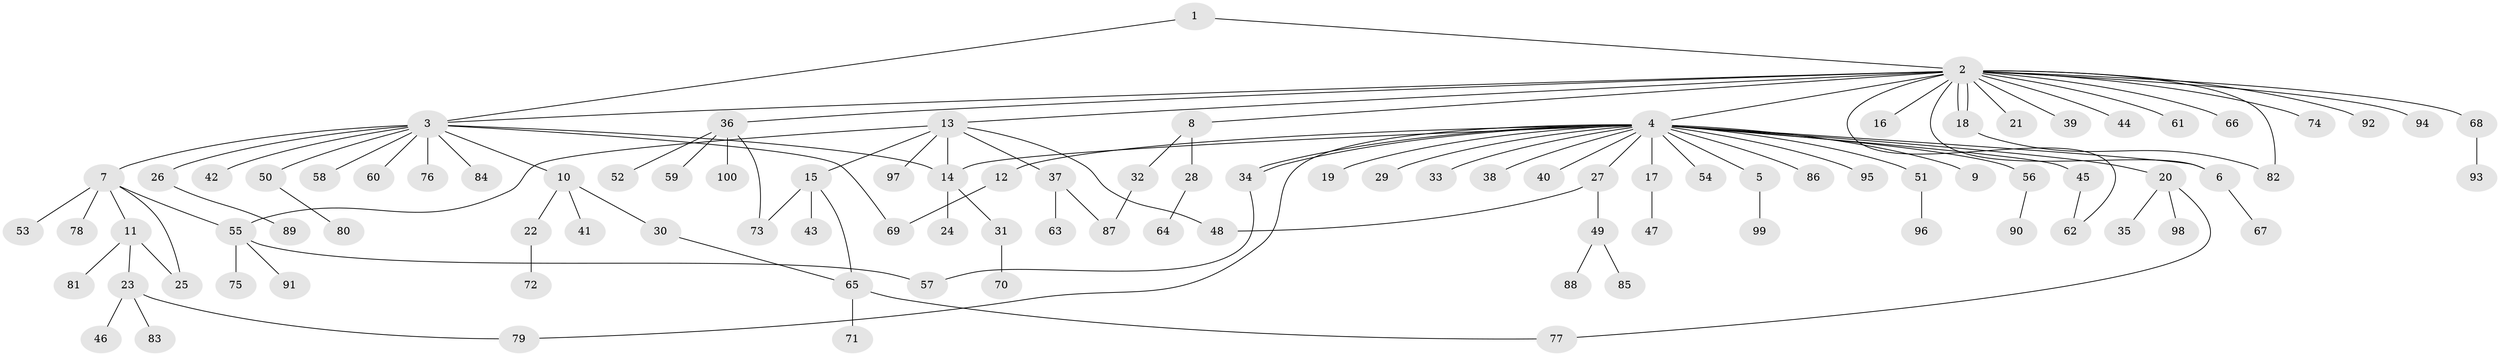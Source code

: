 // Generated by graph-tools (version 1.1) at 2025/11/02/21/25 10:11:09]
// undirected, 100 vertices, 117 edges
graph export_dot {
graph [start="1"]
  node [color=gray90,style=filled];
  1;
  2;
  3;
  4;
  5;
  6;
  7;
  8;
  9;
  10;
  11;
  12;
  13;
  14;
  15;
  16;
  17;
  18;
  19;
  20;
  21;
  22;
  23;
  24;
  25;
  26;
  27;
  28;
  29;
  30;
  31;
  32;
  33;
  34;
  35;
  36;
  37;
  38;
  39;
  40;
  41;
  42;
  43;
  44;
  45;
  46;
  47;
  48;
  49;
  50;
  51;
  52;
  53;
  54;
  55;
  56;
  57;
  58;
  59;
  60;
  61;
  62;
  63;
  64;
  65;
  66;
  67;
  68;
  69;
  70;
  71;
  72;
  73;
  74;
  75;
  76;
  77;
  78;
  79;
  80;
  81;
  82;
  83;
  84;
  85;
  86;
  87;
  88;
  89;
  90;
  91;
  92;
  93;
  94;
  95;
  96;
  97;
  98;
  99;
  100;
  1 -- 2;
  1 -- 3;
  2 -- 3;
  2 -- 4;
  2 -- 6;
  2 -- 8;
  2 -- 13;
  2 -- 16;
  2 -- 18;
  2 -- 18;
  2 -- 21;
  2 -- 36;
  2 -- 39;
  2 -- 44;
  2 -- 61;
  2 -- 62;
  2 -- 66;
  2 -- 68;
  2 -- 74;
  2 -- 82;
  2 -- 92;
  2 -- 94;
  3 -- 7;
  3 -- 10;
  3 -- 14;
  3 -- 26;
  3 -- 42;
  3 -- 50;
  3 -- 58;
  3 -- 60;
  3 -- 69;
  3 -- 76;
  3 -- 84;
  4 -- 5;
  4 -- 6;
  4 -- 9;
  4 -- 12;
  4 -- 14;
  4 -- 17;
  4 -- 19;
  4 -- 20;
  4 -- 27;
  4 -- 29;
  4 -- 33;
  4 -- 34;
  4 -- 34;
  4 -- 38;
  4 -- 40;
  4 -- 45;
  4 -- 51;
  4 -- 54;
  4 -- 56;
  4 -- 79;
  4 -- 86;
  4 -- 95;
  5 -- 99;
  6 -- 67;
  7 -- 11;
  7 -- 25;
  7 -- 53;
  7 -- 55;
  7 -- 78;
  8 -- 28;
  8 -- 32;
  10 -- 22;
  10 -- 30;
  10 -- 41;
  11 -- 23;
  11 -- 25;
  11 -- 81;
  12 -- 69;
  13 -- 14;
  13 -- 15;
  13 -- 37;
  13 -- 48;
  13 -- 55;
  13 -- 97;
  14 -- 24;
  14 -- 31;
  15 -- 43;
  15 -- 65;
  15 -- 73;
  17 -- 47;
  18 -- 82;
  20 -- 35;
  20 -- 77;
  20 -- 98;
  22 -- 72;
  23 -- 46;
  23 -- 79;
  23 -- 83;
  26 -- 89;
  27 -- 48;
  27 -- 49;
  28 -- 64;
  30 -- 65;
  31 -- 70;
  32 -- 87;
  34 -- 57;
  36 -- 52;
  36 -- 59;
  36 -- 73;
  36 -- 100;
  37 -- 63;
  37 -- 87;
  45 -- 62;
  49 -- 85;
  49 -- 88;
  50 -- 80;
  51 -- 96;
  55 -- 57;
  55 -- 75;
  55 -- 91;
  56 -- 90;
  65 -- 71;
  65 -- 77;
  68 -- 93;
}
